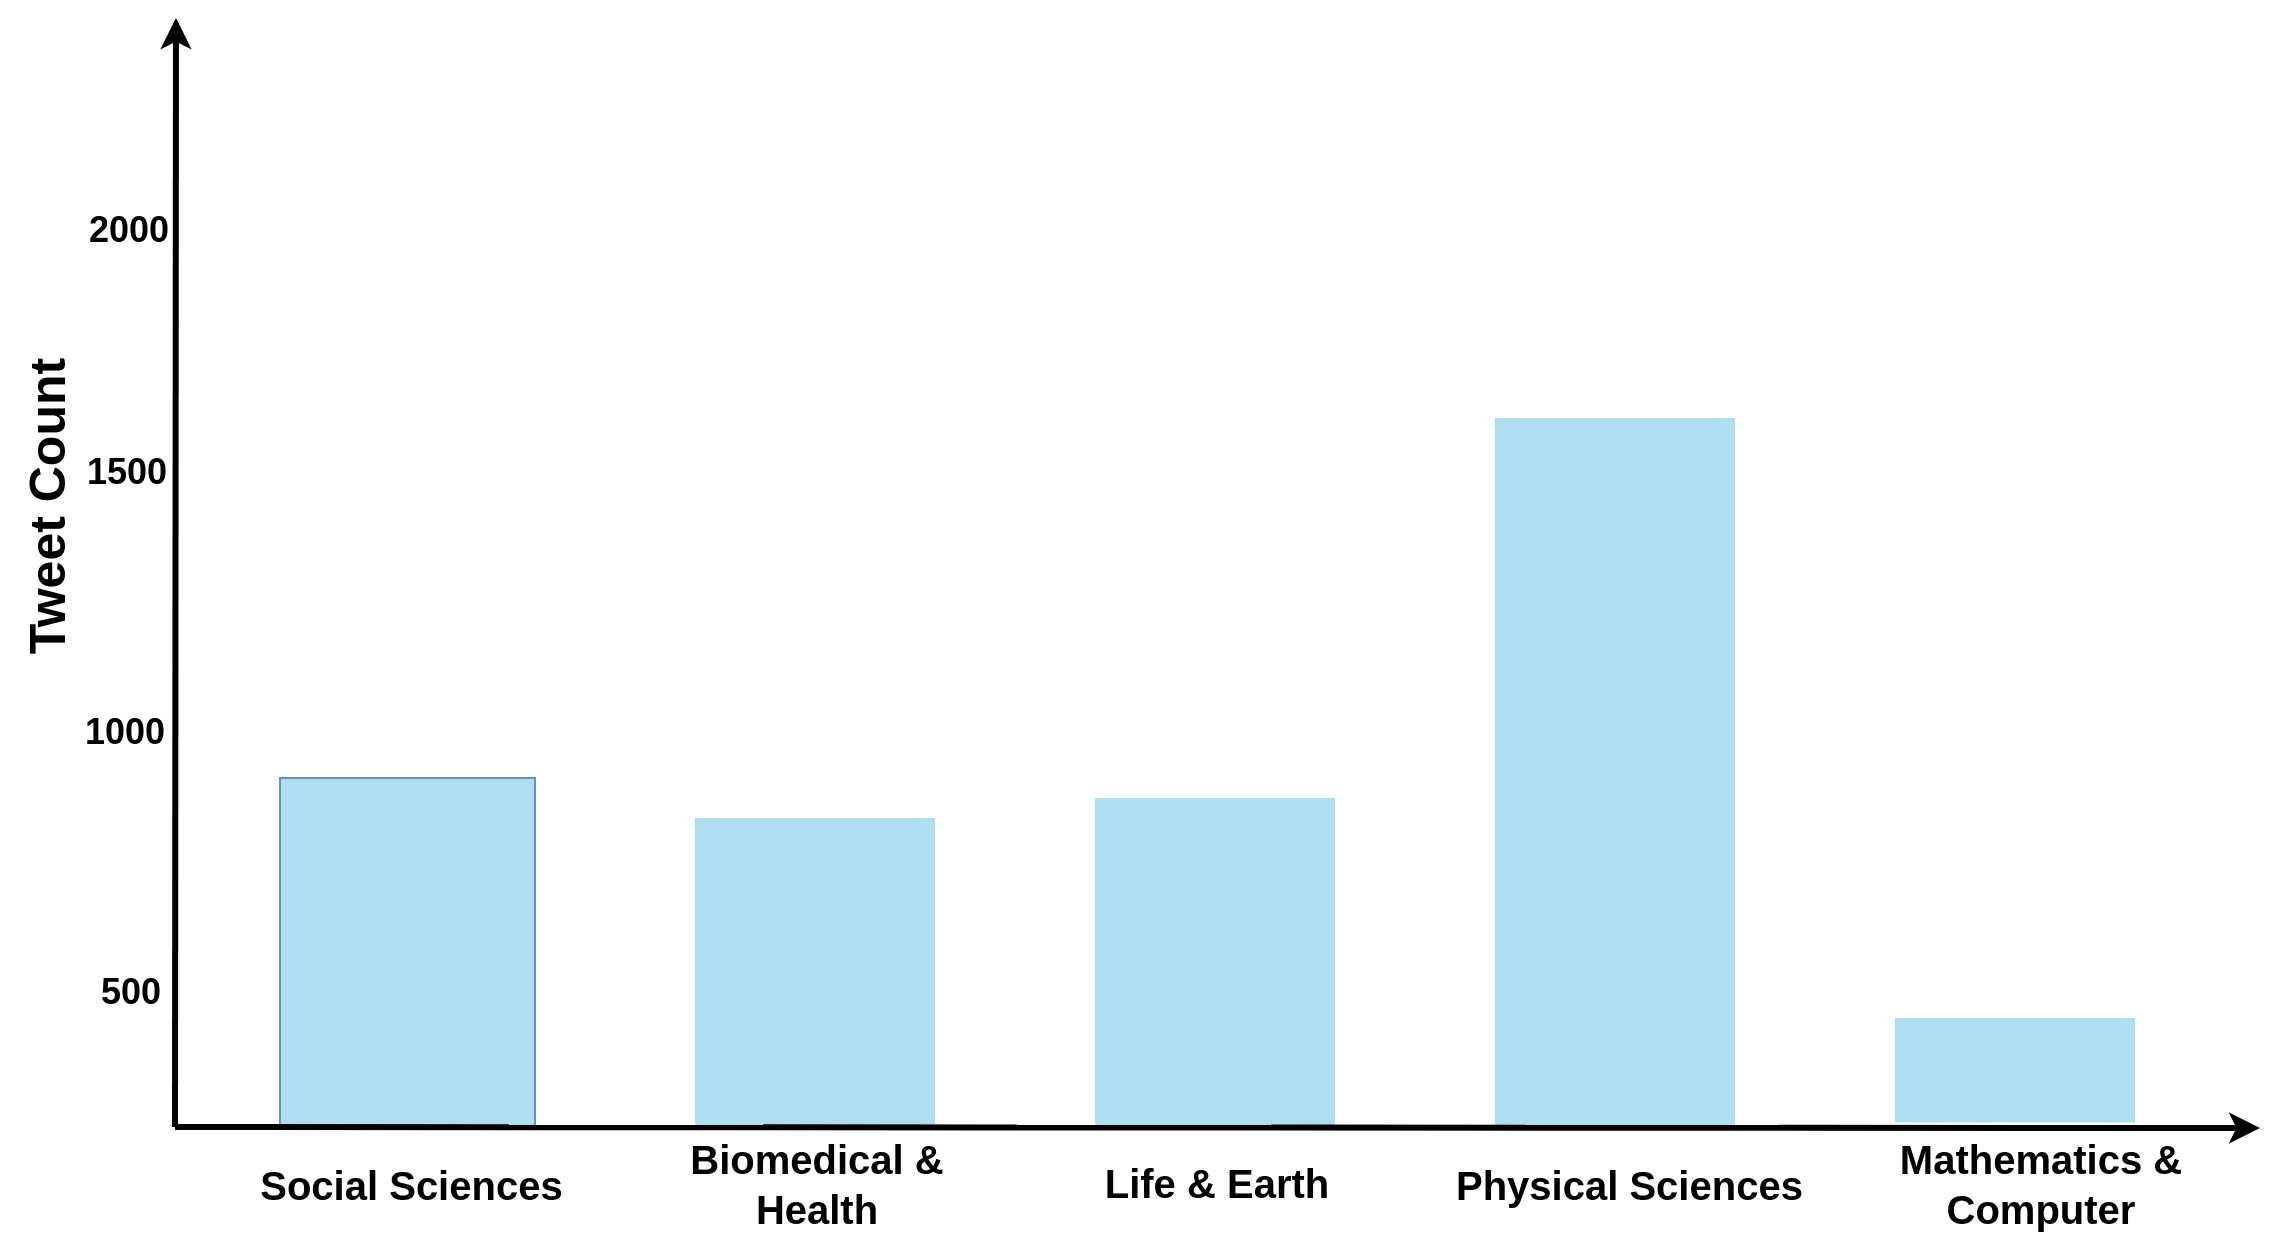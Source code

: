 <mxfile version="20.8.18" type="device"><diagram id="07fea595-8f29-1299-0266-81d95cde20df" name="Page-1"><mxGraphModel dx="52" dy="433" grid="1" gridSize="10" guides="1" tooltips="1" connect="1" arrows="1" fold="1" page="1" pageScale="1" pageWidth="1169" pageHeight="827" background="none" math="0" shadow="0"><root><mxCell id="0"/><mxCell id="1" parent="0"/><mxCell id="723" value="" style="whiteSpace=wrap;fillColor=#B1DDF0;gradientDirection=east;strokeColor=#6c8ebf;html=1;" parent="1" vertex="1"><mxGeometry x="2490" y="1420" width="127.5" height="174.5" as="geometry"/></mxCell><mxCell id="724" value="" style="whiteSpace=wrap;fillColor=#B1DDF0;gradientColor=none;gradientDirection=east;strokeColor=none;html=1;fontColor=#23445d;" parent="1" vertex="1"><mxGeometry x="2697.5" y="1440" width="120" height="154.5" as="geometry"/></mxCell><mxCell id="725" value="" style="whiteSpace=wrap;fillColor=#B1DDF0;gradientColor=none;gradientDirection=east;strokeColor=none;html=1;fontColor=#23445d;" parent="1" vertex="1"><mxGeometry x="2897.5" y="1430" width="120" height="164.5" as="geometry"/></mxCell><mxCell id="726" value="" style="whiteSpace=wrap;fillColor=#B1DDF0;gradientColor=none;gradientDirection=east;strokeColor=none;html=1;fontColor=#23445d;" parent="1" vertex="1"><mxGeometry x="3097.5" y="1240" width="120" height="354.5" as="geometry"/></mxCell><mxCell id="727" value="" style="edgeStyle=none;html=1;fontColor=#000000;strokeWidth=3;strokeColor=#000000;" parent="1" edge="1"><mxGeometry width="100" height="100" relative="1" as="geometry"><mxPoint x="2437.5" y="1594.5" as="sourcePoint"/><mxPoint x="2438" y="1040" as="targetPoint"/></mxGeometry></mxCell><mxCell id="734" value="" style="edgeStyle=none;html=1;fontColor=#000000;strokeWidth=3;strokeColor=#000000;" parent="1" edge="1"><mxGeometry width="100" height="100" relative="1" as="geometry"><mxPoint x="2437.5" y="1594.5" as="sourcePoint"/><mxPoint x="3480" y="1595" as="targetPoint"/></mxGeometry></mxCell><mxCell id="736" value="&lt;b&gt;&lt;font style=&quot;font-size: 20px;&quot;&gt;Social Sciences&amp;nbsp;&lt;/font&gt;&lt;/b&gt;" style="text;spacingTop=-5;align=center;verticalAlign=middle;fontStyle=0;html=1;fontSize=18;points=[];strokeColor=none;" parent="1" vertex="1"><mxGeometry x="2497.5" y="1611.5" width="120" height="30" as="geometry"/></mxCell><mxCell id="746" value="&lt;b&gt;500&lt;/b&gt;" style="text;spacingTop=-5;align=center;verticalAlign=middle;fontStyle=0;html=1;fontSize=18;points=[]" parent="1" vertex="1"><mxGeometry x="2399.5" y="1464.5" width="30" height="130.0" as="geometry"/></mxCell><mxCell id="747" value="&lt;b&gt;1000&lt;/b&gt;" style="text;spacingTop=-5;align=center;verticalAlign=middle;fontStyle=0;html=1;fontSize=18;points=[]" parent="1" vertex="1"><mxGeometry x="2397" y="1334.5" width="30" height="130.0" as="geometry"/></mxCell><mxCell id="748" value="&lt;b&gt;1500&lt;/b&gt;" style="text;spacingTop=-5;align=center;verticalAlign=middle;fontStyle=0;html=1;fontSize=18;points=[]" parent="1" vertex="1"><mxGeometry x="2397.5" y="1204.5" width="30" height="130.0" as="geometry"/></mxCell><mxCell id="KIValu4WtkcEdKhnvX2P-752" value="&lt;b&gt;2000&lt;/b&gt;" style="text;spacingTop=-5;align=center;verticalAlign=middle;fontStyle=0;html=1;fontSize=18;points=[]" vertex="1" parent="1"><mxGeometry x="2398.5" y="1083.5" width="30" height="130.0" as="geometry"/></mxCell><mxCell id="KIValu4WtkcEdKhnvX2P-754" value="&lt;b style=&quot;font-size: 25px;&quot;&gt;Tweet Count&lt;/b&gt;" style="text;spacingTop=-5;align=center;verticalAlign=middle;fontStyle=0;html=1;fontSize=18;points=[];rotation=-90;" vertex="1" parent="1"><mxGeometry x="2260" y="1260" width="230" height="50" as="geometry"/></mxCell><mxCell id="KIValu4WtkcEdKhnvX2P-755" value="" style="whiteSpace=wrap;fillColor=#B1DDF0;gradientColor=none;gradientDirection=east;strokeColor=none;html=1;fontColor=#23445d;" vertex="1" parent="1"><mxGeometry x="3297.5" y="1540" width="120" height="52.25" as="geometry"/></mxCell><mxCell id="KIValu4WtkcEdKhnvX2P-756" value="&lt;b&gt;&lt;font style=&quot;font-size: 20px;&quot;&gt;Biomedical &amp;amp; &lt;br&gt;Health&lt;/font&gt;&lt;/b&gt;" style="text;spacingTop=-5;align=center;verticalAlign=middle;fontStyle=0;html=1;fontSize=18;points=[];strokeColor=none;" vertex="1" parent="1"><mxGeometry x="2697.5" y="1610" width="120" height="30" as="geometry"/></mxCell><mxCell id="KIValu4WtkcEdKhnvX2P-757" value="&lt;b&gt;&lt;font style=&quot;font-size: 20px;&quot;&gt;Life &amp;amp; Earth&lt;/font&gt;&lt;/b&gt;" style="text;spacingTop=-5;align=center;verticalAlign=middle;fontStyle=0;html=1;fontSize=18;points=[];strokeColor=none;" vertex="1" parent="1"><mxGeometry x="2897.5" y="1610" width="120" height="30" as="geometry"/></mxCell><mxCell id="KIValu4WtkcEdKhnvX2P-758" value="&lt;font style=&quot;&quot;&gt;&lt;span style=&quot;font-size: 20px;&quot;&gt;&lt;b&gt;Physical Sciences&amp;nbsp;&lt;/b&gt;&lt;/span&gt;&lt;/font&gt;" style="text;spacingTop=-5;align=center;verticalAlign=middle;fontStyle=0;html=1;fontSize=18;points=[];strokeColor=none;" vertex="1" parent="1"><mxGeometry x="3106.5" y="1611.5" width="120" height="30" as="geometry"/></mxCell><mxCell id="KIValu4WtkcEdKhnvX2P-759" value="&lt;b&gt;&lt;font style=&quot;font-size: 20px;&quot;&gt;Mathematics &amp;amp;&lt;br&gt;Computer&lt;/font&gt;&lt;/b&gt;" style="text;spacingTop=-5;align=center;verticalAlign=middle;fontStyle=0;html=1;fontSize=18;points=[];strokeColor=none;" vertex="1" parent="1"><mxGeometry x="3310" y="1610" width="120" height="30" as="geometry"/></mxCell></root></mxGraphModel></diagram></mxfile>